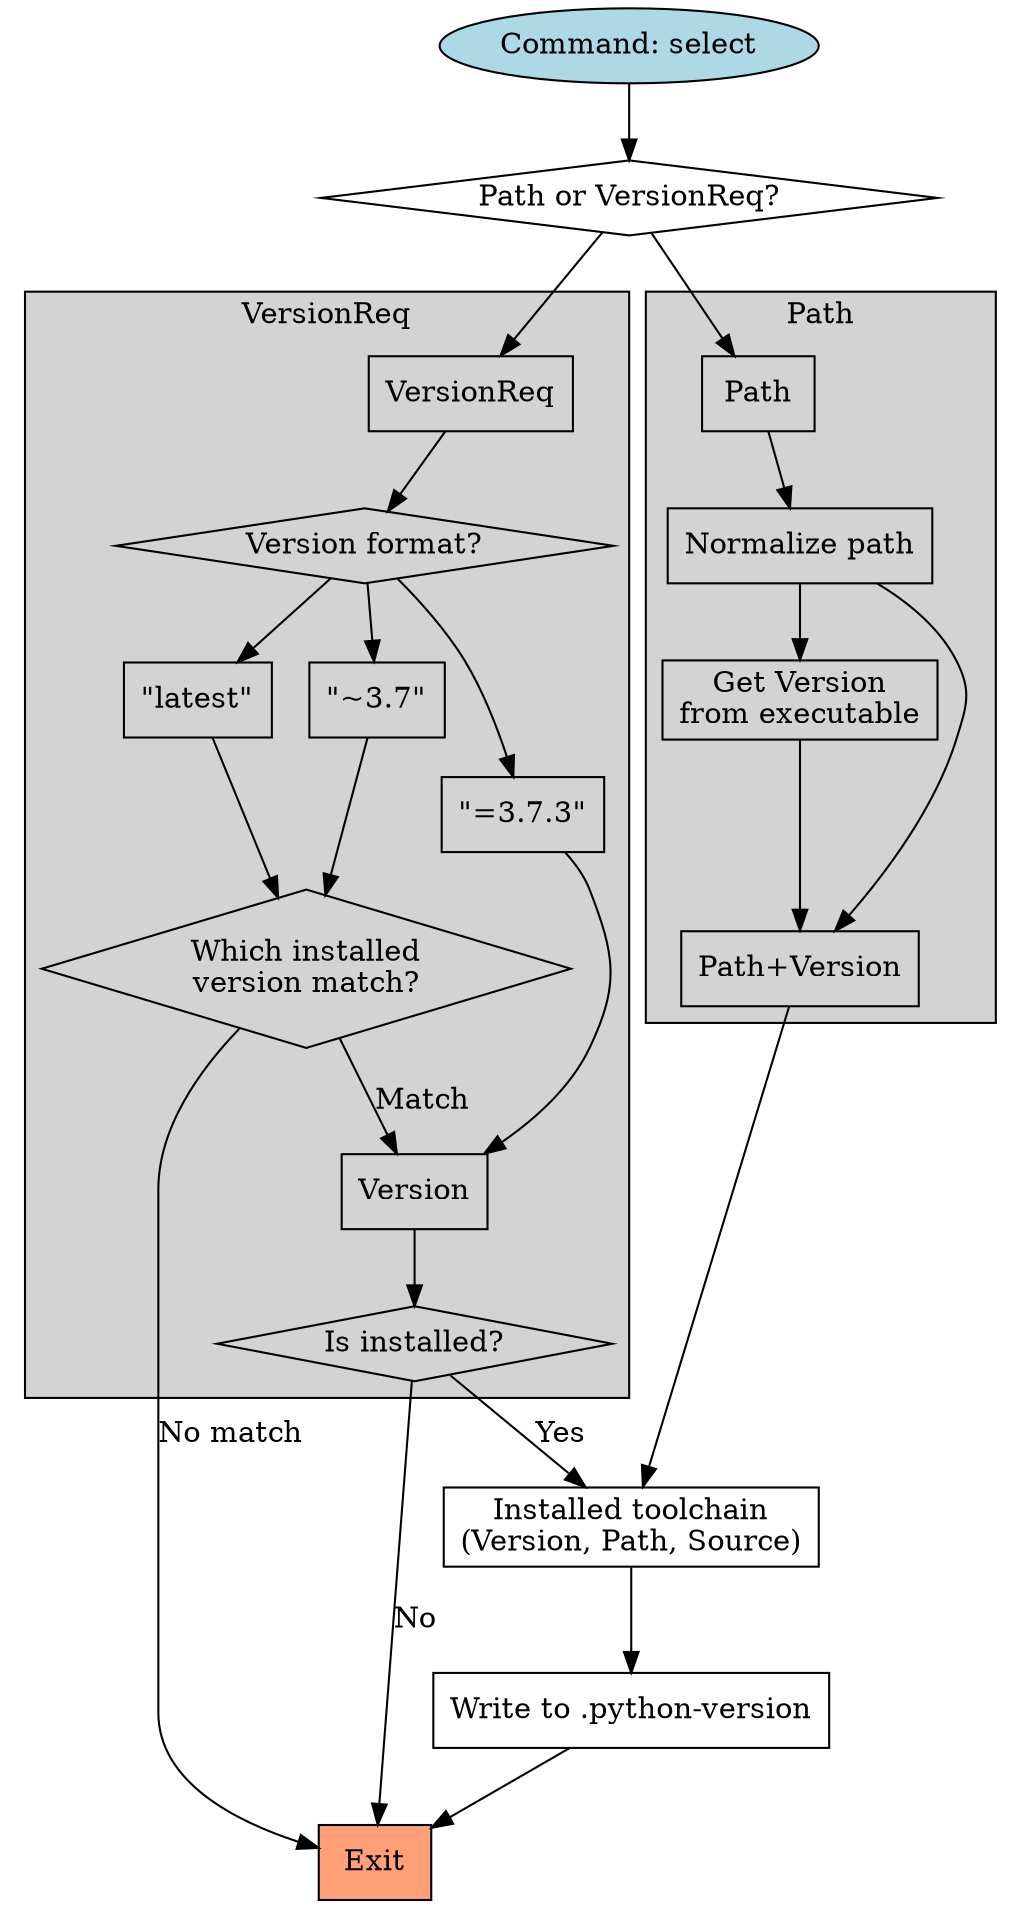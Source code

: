 digraph version {
    node [shape="rectangle"];

    exit [label="Exit", style="filled", fillcolor="lightsalmon"];

    command_select [label="Command: select", shape="oval", style="filled", fillcolor="lightblue"];

    decision_path_or_versionreq [label="Path or VersionReq?", shape="diamond"];
    write_file [label="Write to .python-version"];
    installed_toolchain [label="Installed toolchain\n(Version, Path, Source)"];

    subgraph cluster_path {
        label = "Path";
        style = "filled";
        shape = "rectangle";

        got_path [label="Path"];
        normalize_path [label="Normalize path"];
        get_version_from_path [label="Get Version\nfrom executable"];
        combined_version_path [label="Path+Version"];
    }

    subgraph cluster_version_req {
        label = "VersionReq";
        style = "filled";
        shape = "rectangle";

        got_versionreq [label="VersionReq"];
        decision_parse_version [label="Version format?", shape="diamond"];
        version_latest [label="\"latest\""];
        version_exact [label="\"=3.7.3\""];
        version_tilde [label="\"~3.7\""];
        decision_available_versions [label="Which installed\nversion match?", shape="diamond"];
        version [label="Version"];
        decision_is_installed [label="Is installed?", shape="diamond"];
    }

    // ========================================================
    // Transitions

    command_select -> decision_path_or_versionreq;

    decision_path_or_versionreq -> got_versionreq;
    decision_path_or_versionreq -> got_path;
    got_path -> normalize_path;
    normalize_path -> get_version_from_path;
    get_version_from_path -> combined_version_path;
    normalize_path -> combined_version_path;
    combined_version_path -> installed_toolchain

    got_versionreq -> decision_parse_version;

    decision_parse_version -> version_latest;
    decision_parse_version -> version_exact;
    decision_parse_version -> version_tilde;
    version_tilde -> decision_available_versions
    version_latest -> decision_available_versions
    version_exact -> version;
    decision_available_versions -> version [label="Match"];
    decision_available_versions -> exit [label="No match"];
    version -> decision_is_installed;
    decision_is_installed -> installed_toolchain [label="Yes"];
    decision_is_installed -> exit [label="No"];

    installed_toolchain -> write_file;

    write_file -> exit;
}
